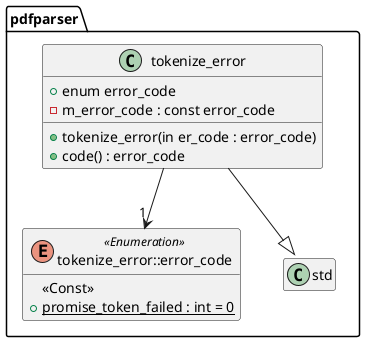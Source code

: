 @startuml tokenize_error
hide empty members
namespace pdfparser {
enum tokenize_error::error_code <<Enumeration>> {
	<<Const>>
	+{static} promise_token_failed : int = 0
}
class tokenize_error {
	+enum error_code
	-m_error_code : const error_code

	+tokenize_error(in er_code : error_code)
	+code() : error_code
}
tokenize_error --|> std::runtime_error
tokenize_error --> "1" tokenize_error::error_code
}
@enduml
